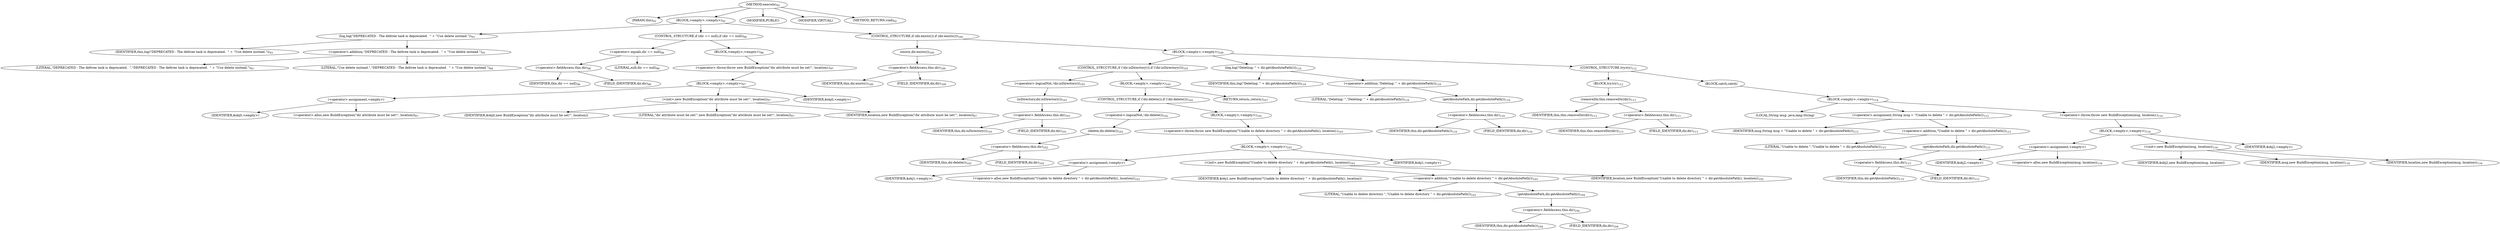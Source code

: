 digraph "execute" {  
"31" [label = <(METHOD,execute)<SUB>92</SUB>> ]
"6" [label = <(PARAM,this)<SUB>92</SUB>> ]
"32" [label = <(BLOCK,&lt;empty&gt;,&lt;empty&gt;)<SUB>92</SUB>> ]
"33" [label = <(log,log(&quot;DEPRECATED - The deltree task is deprecated.  &quot; + &quot;Use delete instead.&quot;))<SUB>93</SUB>> ]
"5" [label = <(IDENTIFIER,this,log(&quot;DEPRECATED - The deltree task is deprecated.  &quot; + &quot;Use delete instead.&quot;))<SUB>93</SUB>> ]
"34" [label = <(&lt;operator&gt;.addition,&quot;DEPRECATED - The deltree task is deprecated.  &quot; + &quot;Use delete instead.&quot;)<SUB>93</SUB>> ]
"35" [label = <(LITERAL,&quot;DEPRECATED - The deltree task is deprecated.  &quot;,&quot;DEPRECATED - The deltree task is deprecated.  &quot; + &quot;Use delete instead.&quot;)<SUB>93</SUB>> ]
"36" [label = <(LITERAL,&quot;Use delete instead.&quot;,&quot;DEPRECATED - The deltree task is deprecated.  &quot; + &quot;Use delete instead.&quot;)<SUB>94</SUB>> ]
"37" [label = <(CONTROL_STRUCTURE,if (dir == null),if (dir == null))<SUB>96</SUB>> ]
"38" [label = <(&lt;operator&gt;.equals,dir == null)<SUB>96</SUB>> ]
"39" [label = <(&lt;operator&gt;.fieldAccess,this.dir)<SUB>96</SUB>> ]
"40" [label = <(IDENTIFIER,this,dir == null)<SUB>96</SUB>> ]
"41" [label = <(FIELD_IDENTIFIER,dir,dir)<SUB>96</SUB>> ]
"42" [label = <(LITERAL,null,dir == null)<SUB>96</SUB>> ]
"43" [label = <(BLOCK,&lt;empty&gt;,&lt;empty&gt;)<SUB>96</SUB>> ]
"44" [label = <(&lt;operator&gt;.throw,throw new BuildException(&quot;dir attribute must be set!&quot;, location);)<SUB>97</SUB>> ]
"45" [label = <(BLOCK,&lt;empty&gt;,&lt;empty&gt;)<SUB>97</SUB>> ]
"46" [label = <(&lt;operator&gt;.assignment,&lt;empty&gt;)> ]
"47" [label = <(IDENTIFIER,$obj0,&lt;empty&gt;)> ]
"48" [label = <(&lt;operator&gt;.alloc,new BuildException(&quot;dir attribute must be set!&quot;, location))<SUB>97</SUB>> ]
"49" [label = <(&lt;init&gt;,new BuildException(&quot;dir attribute must be set!&quot;, location))<SUB>97</SUB>> ]
"50" [label = <(IDENTIFIER,$obj0,new BuildException(&quot;dir attribute must be set!&quot;, location))> ]
"51" [label = <(LITERAL,&quot;dir attribute must be set!&quot;,new BuildException(&quot;dir attribute must be set!&quot;, location))<SUB>97</SUB>> ]
"52" [label = <(IDENTIFIER,location,new BuildException(&quot;dir attribute must be set!&quot;, location))<SUB>97</SUB>> ]
"53" [label = <(IDENTIFIER,$obj0,&lt;empty&gt;)> ]
"54" [label = <(CONTROL_STRUCTURE,if (dir.exists()),if (dir.exists()))<SUB>100</SUB>> ]
"55" [label = <(exists,dir.exists())<SUB>100</SUB>> ]
"56" [label = <(&lt;operator&gt;.fieldAccess,this.dir)<SUB>100</SUB>> ]
"57" [label = <(IDENTIFIER,this,dir.exists())<SUB>100</SUB>> ]
"58" [label = <(FIELD_IDENTIFIER,dir,dir)<SUB>100</SUB>> ]
"59" [label = <(BLOCK,&lt;empty&gt;,&lt;empty&gt;)<SUB>100</SUB>> ]
"60" [label = <(CONTROL_STRUCTURE,if (!dir.isDirectory()),if (!dir.isDirectory()))<SUB>101</SUB>> ]
"61" [label = <(&lt;operator&gt;.logicalNot,!dir.isDirectory())<SUB>101</SUB>> ]
"62" [label = <(isDirectory,dir.isDirectory())<SUB>101</SUB>> ]
"63" [label = <(&lt;operator&gt;.fieldAccess,this.dir)<SUB>101</SUB>> ]
"64" [label = <(IDENTIFIER,this,dir.isDirectory())<SUB>101</SUB>> ]
"65" [label = <(FIELD_IDENTIFIER,dir,dir)<SUB>101</SUB>> ]
"66" [label = <(BLOCK,&lt;empty&gt;,&lt;empty&gt;)<SUB>101</SUB>> ]
"67" [label = <(CONTROL_STRUCTURE,if (!dir.delete()),if (!dir.delete()))<SUB>102</SUB>> ]
"68" [label = <(&lt;operator&gt;.logicalNot,!dir.delete())<SUB>102</SUB>> ]
"69" [label = <(delete,dir.delete())<SUB>102</SUB>> ]
"70" [label = <(&lt;operator&gt;.fieldAccess,this.dir)<SUB>102</SUB>> ]
"71" [label = <(IDENTIFIER,this,dir.delete())<SUB>102</SUB>> ]
"72" [label = <(FIELD_IDENTIFIER,dir,dir)<SUB>102</SUB>> ]
"73" [label = <(BLOCK,&lt;empty&gt;,&lt;empty&gt;)<SUB>102</SUB>> ]
"74" [label = <(&lt;operator&gt;.throw,throw new BuildException(&quot;Unable to delete directory &quot; + dir.getAbsolutePath(), location);)<SUB>103</SUB>> ]
"75" [label = <(BLOCK,&lt;empty&gt;,&lt;empty&gt;)<SUB>103</SUB>> ]
"76" [label = <(&lt;operator&gt;.assignment,&lt;empty&gt;)> ]
"77" [label = <(IDENTIFIER,$obj1,&lt;empty&gt;)> ]
"78" [label = <(&lt;operator&gt;.alloc,new BuildException(&quot;Unable to delete directory &quot; + dir.getAbsolutePath(), location))<SUB>103</SUB>> ]
"79" [label = <(&lt;init&gt;,new BuildException(&quot;Unable to delete directory &quot; + dir.getAbsolutePath(), location))<SUB>103</SUB>> ]
"80" [label = <(IDENTIFIER,$obj1,new BuildException(&quot;Unable to delete directory &quot; + dir.getAbsolutePath(), location))> ]
"81" [label = <(&lt;operator&gt;.addition,&quot;Unable to delete directory &quot; + dir.getAbsolutePath())<SUB>103</SUB>> ]
"82" [label = <(LITERAL,&quot;Unable to delete directory &quot;,&quot;Unable to delete directory &quot; + dir.getAbsolutePath())<SUB>103</SUB>> ]
"83" [label = <(getAbsolutePath,dir.getAbsolutePath())<SUB>104</SUB>> ]
"84" [label = <(&lt;operator&gt;.fieldAccess,this.dir)<SUB>104</SUB>> ]
"85" [label = <(IDENTIFIER,this,dir.getAbsolutePath())<SUB>104</SUB>> ]
"86" [label = <(FIELD_IDENTIFIER,dir,dir)<SUB>104</SUB>> ]
"87" [label = <(IDENTIFIER,location,new BuildException(&quot;Unable to delete directory &quot; + dir.getAbsolutePath(), location))<SUB>105</SUB>> ]
"88" [label = <(IDENTIFIER,$obj1,&lt;empty&gt;)> ]
"89" [label = <(RETURN,return;,return;)<SUB>107</SUB>> ]
"90" [label = <(log,log(&quot;Deleting: &quot; + dir.getAbsolutePath()))<SUB>110</SUB>> ]
"7" [label = <(IDENTIFIER,this,log(&quot;Deleting: &quot; + dir.getAbsolutePath()))<SUB>110</SUB>> ]
"91" [label = <(&lt;operator&gt;.addition,&quot;Deleting: &quot; + dir.getAbsolutePath())<SUB>110</SUB>> ]
"92" [label = <(LITERAL,&quot;Deleting: &quot;,&quot;Deleting: &quot; + dir.getAbsolutePath())<SUB>110</SUB>> ]
"93" [label = <(getAbsolutePath,dir.getAbsolutePath())<SUB>110</SUB>> ]
"94" [label = <(&lt;operator&gt;.fieldAccess,this.dir)<SUB>110</SUB>> ]
"95" [label = <(IDENTIFIER,this,dir.getAbsolutePath())<SUB>110</SUB>> ]
"96" [label = <(FIELD_IDENTIFIER,dir,dir)<SUB>110</SUB>> ]
"97" [label = <(CONTROL_STRUCTURE,try,try)<SUB>112</SUB>> ]
"98" [label = <(BLOCK,try,try)<SUB>112</SUB>> ]
"99" [label = <(removeDir,this.removeDir(dir))<SUB>113</SUB>> ]
"8" [label = <(IDENTIFIER,this,this.removeDir(dir))<SUB>113</SUB>> ]
"100" [label = <(&lt;operator&gt;.fieldAccess,this.dir)<SUB>113</SUB>> ]
"101" [label = <(IDENTIFIER,this,this.removeDir(dir))<SUB>113</SUB>> ]
"102" [label = <(FIELD_IDENTIFIER,dir,dir)<SUB>113</SUB>> ]
"103" [label = <(BLOCK,catch,catch)> ]
"104" [label = <(BLOCK,&lt;empty&gt;,&lt;empty&gt;)<SUB>114</SUB>> ]
"105" [label = <(LOCAL,String msg: java.lang.String)> ]
"106" [label = <(&lt;operator&gt;.assignment,String msg = &quot;Unable to delete &quot; + dir.getAbsolutePath())<SUB>115</SUB>> ]
"107" [label = <(IDENTIFIER,msg,String msg = &quot;Unable to delete &quot; + dir.getAbsolutePath())<SUB>115</SUB>> ]
"108" [label = <(&lt;operator&gt;.addition,&quot;Unable to delete &quot; + dir.getAbsolutePath())<SUB>115</SUB>> ]
"109" [label = <(LITERAL,&quot;Unable to delete &quot;,&quot;Unable to delete &quot; + dir.getAbsolutePath())<SUB>115</SUB>> ]
"110" [label = <(getAbsolutePath,dir.getAbsolutePath())<SUB>115</SUB>> ]
"111" [label = <(&lt;operator&gt;.fieldAccess,this.dir)<SUB>115</SUB>> ]
"112" [label = <(IDENTIFIER,this,dir.getAbsolutePath())<SUB>115</SUB>> ]
"113" [label = <(FIELD_IDENTIFIER,dir,dir)<SUB>115</SUB>> ]
"114" [label = <(&lt;operator&gt;.throw,throw new BuildException(msg, location);)<SUB>116</SUB>> ]
"115" [label = <(BLOCK,&lt;empty&gt;,&lt;empty&gt;)<SUB>116</SUB>> ]
"116" [label = <(&lt;operator&gt;.assignment,&lt;empty&gt;)> ]
"117" [label = <(IDENTIFIER,$obj2,&lt;empty&gt;)> ]
"118" [label = <(&lt;operator&gt;.alloc,new BuildException(msg, location))<SUB>116</SUB>> ]
"119" [label = <(&lt;init&gt;,new BuildException(msg, location))<SUB>116</SUB>> ]
"120" [label = <(IDENTIFIER,$obj2,new BuildException(msg, location))> ]
"121" [label = <(IDENTIFIER,msg,new BuildException(msg, location))<SUB>116</SUB>> ]
"122" [label = <(IDENTIFIER,location,new BuildException(msg, location))<SUB>116</SUB>> ]
"123" [label = <(IDENTIFIER,$obj2,&lt;empty&gt;)> ]
"124" [label = <(MODIFIER,PUBLIC)> ]
"125" [label = <(MODIFIER,VIRTUAL)> ]
"126" [label = <(METHOD_RETURN,void)<SUB>92</SUB>> ]
  "31" -> "6" 
  "31" -> "32" 
  "31" -> "124" 
  "31" -> "125" 
  "31" -> "126" 
  "32" -> "33" 
  "32" -> "37" 
  "32" -> "54" 
  "33" -> "5" 
  "33" -> "34" 
  "34" -> "35" 
  "34" -> "36" 
  "37" -> "38" 
  "37" -> "43" 
  "38" -> "39" 
  "38" -> "42" 
  "39" -> "40" 
  "39" -> "41" 
  "43" -> "44" 
  "44" -> "45" 
  "45" -> "46" 
  "45" -> "49" 
  "45" -> "53" 
  "46" -> "47" 
  "46" -> "48" 
  "49" -> "50" 
  "49" -> "51" 
  "49" -> "52" 
  "54" -> "55" 
  "54" -> "59" 
  "55" -> "56" 
  "56" -> "57" 
  "56" -> "58" 
  "59" -> "60" 
  "59" -> "90" 
  "59" -> "97" 
  "60" -> "61" 
  "60" -> "66" 
  "61" -> "62" 
  "62" -> "63" 
  "63" -> "64" 
  "63" -> "65" 
  "66" -> "67" 
  "66" -> "89" 
  "67" -> "68" 
  "67" -> "73" 
  "68" -> "69" 
  "69" -> "70" 
  "70" -> "71" 
  "70" -> "72" 
  "73" -> "74" 
  "74" -> "75" 
  "75" -> "76" 
  "75" -> "79" 
  "75" -> "88" 
  "76" -> "77" 
  "76" -> "78" 
  "79" -> "80" 
  "79" -> "81" 
  "79" -> "87" 
  "81" -> "82" 
  "81" -> "83" 
  "83" -> "84" 
  "84" -> "85" 
  "84" -> "86" 
  "90" -> "7" 
  "90" -> "91" 
  "91" -> "92" 
  "91" -> "93" 
  "93" -> "94" 
  "94" -> "95" 
  "94" -> "96" 
  "97" -> "98" 
  "97" -> "103" 
  "98" -> "99" 
  "99" -> "8" 
  "99" -> "100" 
  "100" -> "101" 
  "100" -> "102" 
  "103" -> "104" 
  "104" -> "105" 
  "104" -> "106" 
  "104" -> "114" 
  "106" -> "107" 
  "106" -> "108" 
  "108" -> "109" 
  "108" -> "110" 
  "110" -> "111" 
  "111" -> "112" 
  "111" -> "113" 
  "114" -> "115" 
  "115" -> "116" 
  "115" -> "119" 
  "115" -> "123" 
  "116" -> "117" 
  "116" -> "118" 
  "119" -> "120" 
  "119" -> "121" 
  "119" -> "122" 
}
